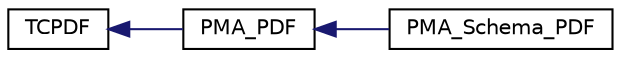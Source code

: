 digraph G
{
  edge [fontname="Helvetica",fontsize="10",labelfontname="Helvetica",labelfontsize="10"];
  node [fontname="Helvetica",fontsize="10",shape=record];
  rankdir="LR";
  Node1 [label="TCPDF",height=0.2,width=0.4,color="black", fillcolor="white", style="filled",URL="$classTCPDF.html",tooltip="PHP class for generating PDF documents without requiring external extensions."];
  Node1 -> Node2 [dir="back",color="midnightblue",fontsize="10",style="solid",fontname="Helvetica"];
  Node2 [label="PMA_PDF",height=0.2,width=0.4,color="black", fillcolor="white", style="filled",URL="$classPMA__PDF.html",tooltip="PDF export base class providing basic configuration."];
  Node2 -> Node3 [dir="back",color="midnightblue",fontsize="10",style="solid",fontname="Helvetica"];
  Node3 [label="PMA_Schema_PDF",height=0.2,width=0.4,color="black", fillcolor="white", style="filled",URL="$classPMA__Schema__PDF.html",tooltip="Extends the &quot;TCPDF&quot; class and helps in developing the structure of PDF Schema Export."];
}
